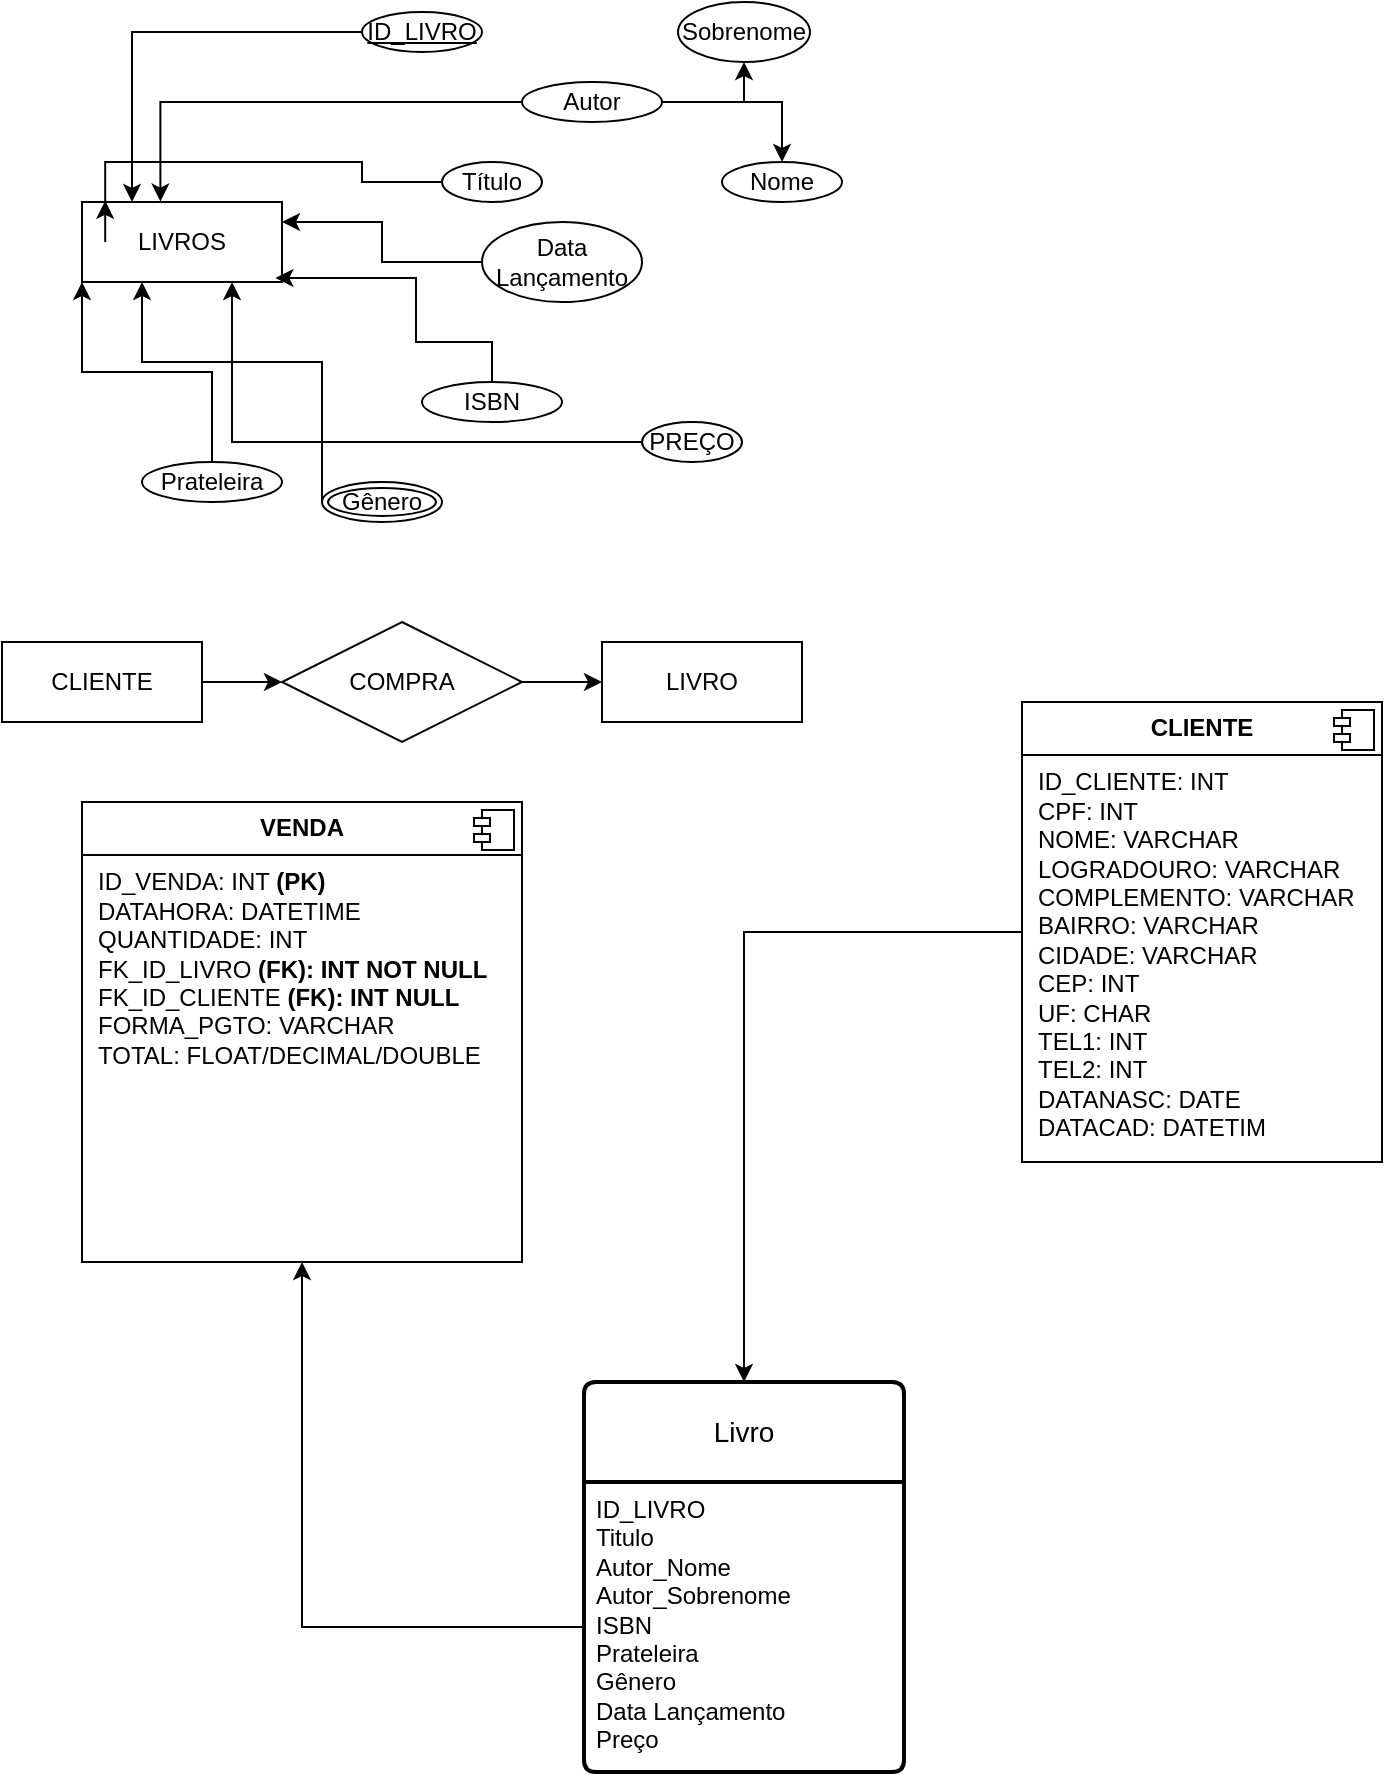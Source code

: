 <mxfile version="26.0.14">
  <diagram name="Página-1" id="mR9d5Los_5aYI7Vdqjmz">
    <mxGraphModel dx="823" dy="512" grid="1" gridSize="10" guides="1" tooltips="1" connect="1" arrows="1" fold="1" page="1" pageScale="1" pageWidth="827" pageHeight="1169" math="0" shadow="0">
      <root>
        <mxCell id="0" />
        <mxCell id="1" parent="0" />
        <mxCell id="FCszZ4dwEKf3vvPIy1Vb-2" value="LIVROS" style="whiteSpace=wrap;html=1;align=center;" parent="1" vertex="1">
          <mxGeometry x="50" y="110" width="100" height="40" as="geometry" />
        </mxCell>
        <mxCell id="FCszZ4dwEKf3vvPIy1Vb-9" value="" style="edgeStyle=orthogonalEdgeStyle;rounded=0;orthogonalLoop=1;jettySize=auto;html=1;" parent="1" source="FCszZ4dwEKf3vvPIy1Vb-5" target="FCszZ4dwEKf3vvPIy1Vb-2" edge="1">
          <mxGeometry relative="1" as="geometry">
            <Array as="points">
              <mxPoint x="170" y="190" />
              <mxPoint x="80" y="190" />
            </Array>
          </mxGeometry>
        </mxCell>
        <mxCell id="FCszZ4dwEKf3vvPIy1Vb-5" value="Gênero" style="ellipse;shape=doubleEllipse;margin=3;whiteSpace=wrap;html=1;align=center;" parent="1" vertex="1">
          <mxGeometry x="170" y="250" width="60" height="20" as="geometry" />
        </mxCell>
        <mxCell id="FCszZ4dwEKf3vvPIy1Vb-7" value="Título" style="ellipse;whiteSpace=wrap;html=1;align=center;" parent="1" vertex="1">
          <mxGeometry x="230" y="90" width="50" height="20" as="geometry" />
        </mxCell>
        <mxCell id="FCszZ4dwEKf3vvPIy1Vb-8" style="edgeStyle=orthogonalEdgeStyle;rounded=0;orthogonalLoop=1;jettySize=auto;html=1;entryX=0.116;entryY=-0.015;entryDx=0;entryDy=0;entryPerimeter=0;" parent="1" source="FCszZ4dwEKf3vvPIy1Vb-7" target="FCszZ4dwEKf3vvPIy1Vb-2" edge="1">
          <mxGeometry relative="1" as="geometry" />
        </mxCell>
        <mxCell id="FCszZ4dwEKf3vvPIy1Vb-11" style="edgeStyle=orthogonalEdgeStyle;rounded=0;orthogonalLoop=1;jettySize=auto;html=1;entryX=0;entryY=1;entryDx=0;entryDy=0;" parent="1" source="FCszZ4dwEKf3vvPIy1Vb-10" target="FCszZ4dwEKf3vvPIy1Vb-2" edge="1">
          <mxGeometry relative="1" as="geometry" />
        </mxCell>
        <mxCell id="FCszZ4dwEKf3vvPIy1Vb-10" value="Prateleira" style="ellipse;whiteSpace=wrap;html=1;align=center;" parent="1" vertex="1">
          <mxGeometry x="80" y="240" width="70" height="20" as="geometry" />
        </mxCell>
        <mxCell id="FCszZ4dwEKf3vvPIy1Vb-15" value="ISBN" style="ellipse;whiteSpace=wrap;html=1;align=center;" parent="1" vertex="1">
          <mxGeometry x="220" y="200" width="70" height="20" as="geometry" />
        </mxCell>
        <mxCell id="FCszZ4dwEKf3vvPIy1Vb-17" style="edgeStyle=orthogonalEdgeStyle;rounded=0;orthogonalLoop=1;jettySize=auto;html=1;entryX=0.967;entryY=0.95;entryDx=0;entryDy=0;entryPerimeter=0;" parent="1" source="FCszZ4dwEKf3vvPIy1Vb-15" target="FCszZ4dwEKf3vvPIy1Vb-2" edge="1">
          <mxGeometry relative="1" as="geometry">
            <Array as="points">
              <mxPoint x="217" y="180" />
            </Array>
          </mxGeometry>
        </mxCell>
        <mxCell id="FCszZ4dwEKf3vvPIy1Vb-20" style="edgeStyle=orthogonalEdgeStyle;rounded=0;orthogonalLoop=1;jettySize=auto;html=1;entryX=0.25;entryY=0;entryDx=0;entryDy=0;" parent="1" source="FCszZ4dwEKf3vvPIy1Vb-18" target="FCszZ4dwEKf3vvPIy1Vb-2" edge="1">
          <mxGeometry relative="1" as="geometry" />
        </mxCell>
        <mxCell id="FCszZ4dwEKf3vvPIy1Vb-18" value="ID_LIVRO" style="ellipse;whiteSpace=wrap;html=1;align=center;fontStyle=4;" parent="1" vertex="1">
          <mxGeometry x="190" y="15" width="60" height="20" as="geometry" />
        </mxCell>
        <mxCell id="FCszZ4dwEKf3vvPIy1Vb-29" value="Nome" style="ellipse;whiteSpace=wrap;html=1;align=center;" parent="1" vertex="1">
          <mxGeometry x="370" y="90" width="60" height="20" as="geometry" />
        </mxCell>
        <mxCell id="FCszZ4dwEKf3vvPIy1Vb-34" style="edgeStyle=orthogonalEdgeStyle;rounded=0;orthogonalLoop=1;jettySize=auto;html=1;" parent="1" source="FCszZ4dwEKf3vvPIy1Vb-30" target="FCszZ4dwEKf3vvPIy1Vb-33" edge="1">
          <mxGeometry relative="1" as="geometry" />
        </mxCell>
        <mxCell id="FCszZ4dwEKf3vvPIy1Vb-35" style="edgeStyle=orthogonalEdgeStyle;rounded=0;orthogonalLoop=1;jettySize=auto;html=1;" parent="1" source="FCszZ4dwEKf3vvPIy1Vb-30" target="FCszZ4dwEKf3vvPIy1Vb-29" edge="1">
          <mxGeometry relative="1" as="geometry" />
        </mxCell>
        <mxCell id="FCszZ4dwEKf3vvPIy1Vb-30" value="Autor" style="ellipse;whiteSpace=wrap;html=1;align=center;" parent="1" vertex="1">
          <mxGeometry x="270" y="50" width="70" height="20" as="geometry" />
        </mxCell>
        <mxCell id="FCszZ4dwEKf3vvPIy1Vb-32" style="edgeStyle=orthogonalEdgeStyle;rounded=0;orthogonalLoop=1;jettySize=auto;html=1;entryX=0.392;entryY=-0.005;entryDx=0;entryDy=0;entryPerimeter=0;" parent="1" source="FCszZ4dwEKf3vvPIy1Vb-30" target="FCszZ4dwEKf3vvPIy1Vb-2" edge="1">
          <mxGeometry relative="1" as="geometry" />
        </mxCell>
        <mxCell id="FCszZ4dwEKf3vvPIy1Vb-33" value="Sobrenome" style="ellipse;whiteSpace=wrap;html=1;align=center;" parent="1" vertex="1">
          <mxGeometry x="348" y="10" width="66" height="30" as="geometry" />
        </mxCell>
        <mxCell id="FCszZ4dwEKf3vvPIy1Vb-38" style="edgeStyle=orthogonalEdgeStyle;rounded=0;orthogonalLoop=1;jettySize=auto;html=1;entryX=1;entryY=0.25;entryDx=0;entryDy=0;" parent="1" source="FCszZ4dwEKf3vvPIy1Vb-37" target="FCszZ4dwEKf3vvPIy1Vb-2" edge="1">
          <mxGeometry relative="1" as="geometry" />
        </mxCell>
        <mxCell id="FCszZ4dwEKf3vvPIy1Vb-37" value="Data Lançamento" style="ellipse;whiteSpace=wrap;html=1;align=center;" parent="1" vertex="1">
          <mxGeometry x="250" y="120" width="80" height="40" as="geometry" />
        </mxCell>
        <mxCell id="FCszZ4dwEKf3vvPIy1Vb-39" style="edgeStyle=orthogonalEdgeStyle;rounded=0;orthogonalLoop=1;jettySize=auto;html=1;exitX=0.5;exitY=1;exitDx=0;exitDy=0;" parent="1" source="FCszZ4dwEKf3vvPIy1Vb-30" target="FCszZ4dwEKf3vvPIy1Vb-30" edge="1">
          <mxGeometry relative="1" as="geometry" />
        </mxCell>
        <mxCell id="FCszZ4dwEKf3vvPIy1Vb-40" value="&lt;p style=&quot;margin:0px;margin-top:6px;text-align:center;&quot;&gt;&lt;b&gt;CLIENTE&lt;/b&gt;&lt;/p&gt;&lt;hr size=&quot;1&quot; style=&quot;border-style:solid;&quot;&gt;&lt;p style=&quot;margin:0px;margin-left:8px;&quot;&gt;ID_CLIENTE: INT&lt;/p&gt;&lt;p style=&quot;margin:0px;margin-left:8px;&quot;&gt;CPF: INT&lt;/p&gt;&lt;p style=&quot;margin:0px;margin-left:8px;&quot;&gt;NOME: VARCHAR&lt;/p&gt;&lt;p style=&quot;margin:0px;margin-left:8px;&quot;&gt;LOGRADOURO: VARCHAR&lt;/p&gt;&lt;p style=&quot;margin:0px;margin-left:8px;&quot;&gt;COMPLEMENTO: VARCHAR&lt;/p&gt;&lt;p style=&quot;margin:0px;margin-left:8px;&quot;&gt;BAIRRO: VARCHAR&lt;/p&gt;&lt;p style=&quot;margin:0px;margin-left:8px;&quot;&gt;CIDADE: VARCHAR&lt;/p&gt;&lt;p style=&quot;margin:0px;margin-left:8px;&quot;&gt;CEP: INT&lt;/p&gt;&lt;p style=&quot;margin:0px;margin-left:8px;&quot;&gt;UF: CHAR&lt;/p&gt;&lt;p style=&quot;margin:0px;margin-left:8px;&quot;&gt;TEL1: INT&lt;/p&gt;&lt;p style=&quot;margin:0px;margin-left:8px;&quot;&gt;TEL2: INT&lt;/p&gt;&lt;p style=&quot;margin:0px;margin-left:8px;&quot;&gt;DATANASC: DATE&lt;/p&gt;&lt;p style=&quot;margin:0px;margin-left:8px;&quot;&gt;DATACAD: DATETIM&lt;/p&gt;&lt;p style=&quot;margin:0px;margin-left:8px;&quot;&gt;&lt;br&gt;&lt;/p&gt;&lt;p style=&quot;margin:0px;margin-left:8px;&quot;&gt;&lt;br&gt;&lt;/p&gt;" style="align=left;overflow=fill;html=1;dropTarget=0;whiteSpace=wrap;" parent="1" vertex="1">
          <mxGeometry x="520" y="360" width="180" height="230" as="geometry" />
        </mxCell>
        <mxCell id="FCszZ4dwEKf3vvPIy1Vb-41" value="" style="shape=component;jettyWidth=8;jettyHeight=4;" parent="FCszZ4dwEKf3vvPIy1Vb-40" vertex="1">
          <mxGeometry x="1" width="20" height="20" relative="1" as="geometry">
            <mxPoint x="-24" y="4" as="offset" />
          </mxGeometry>
        </mxCell>
        <mxCell id="FCszZ4dwEKf3vvPIy1Vb-45" value="" style="edgeStyle=orthogonalEdgeStyle;rounded=0;orthogonalLoop=1;jettySize=auto;html=1;" parent="1" source="FCszZ4dwEKf3vvPIy1Vb-42" target="FCszZ4dwEKf3vvPIy1Vb-43" edge="1">
          <mxGeometry relative="1" as="geometry" />
        </mxCell>
        <mxCell id="FCszZ4dwEKf3vvPIy1Vb-42" value="CLIENTE" style="whiteSpace=wrap;html=1;align=center;" parent="1" vertex="1">
          <mxGeometry x="10" y="330" width="100" height="40" as="geometry" />
        </mxCell>
        <mxCell id="FCszZ4dwEKf3vvPIy1Vb-46" value="" style="edgeStyle=orthogonalEdgeStyle;rounded=0;orthogonalLoop=1;jettySize=auto;html=1;" parent="1" source="FCszZ4dwEKf3vvPIy1Vb-43" target="FCszZ4dwEKf3vvPIy1Vb-44" edge="1">
          <mxGeometry relative="1" as="geometry" />
        </mxCell>
        <mxCell id="FCszZ4dwEKf3vvPIy1Vb-43" value="COMPRA" style="shape=rhombus;perimeter=rhombusPerimeter;whiteSpace=wrap;html=1;align=center;" parent="1" vertex="1">
          <mxGeometry x="150" y="320" width="120" height="60" as="geometry" />
        </mxCell>
        <mxCell id="FCszZ4dwEKf3vvPIy1Vb-44" value="LIVRO" style="whiteSpace=wrap;html=1;align=center;" parent="1" vertex="1">
          <mxGeometry x="310" y="330" width="100" height="40" as="geometry" />
        </mxCell>
        <mxCell id="FCszZ4dwEKf3vvPIy1Vb-49" style="edgeStyle=orthogonalEdgeStyle;rounded=0;orthogonalLoop=1;jettySize=auto;html=1;entryX=0.75;entryY=1;entryDx=0;entryDy=0;" parent="1" source="FCszZ4dwEKf3vvPIy1Vb-47" target="FCszZ4dwEKf3vvPIy1Vb-2" edge="1">
          <mxGeometry relative="1" as="geometry" />
        </mxCell>
        <mxCell id="FCszZ4dwEKf3vvPIy1Vb-47" value="PREÇO" style="ellipse;whiteSpace=wrap;html=1;align=center;" parent="1" vertex="1">
          <mxGeometry x="330" y="220" width="50" height="20" as="geometry" />
        </mxCell>
        <mxCell id="FCszZ4dwEKf3vvPIy1Vb-54" value="&lt;p style=&quot;margin:0px;margin-top:6px;text-align:center;&quot;&gt;&lt;b&gt;VENDA&lt;/b&gt;&lt;/p&gt;&lt;hr size=&quot;1&quot; style=&quot;border-style:solid;&quot;&gt;&lt;p style=&quot;margin:0px;margin-left:8px;&quot;&gt;ID_VENDA: INT &lt;b&gt;(PK)&lt;/b&gt;&lt;/p&gt;&lt;p style=&quot;margin:0px;margin-left:8px;&quot;&gt;DATAHORA: DATETIME&lt;/p&gt;&lt;p style=&quot;margin:0px;margin-left:8px;&quot;&gt;QUANTIDADE: INT&lt;/p&gt;&lt;p style=&quot;margin:0px;margin-left:8px;&quot;&gt;FK_ID_LIVRO &lt;b&gt;(FK): INT NOT NULL&lt;/b&gt;&lt;/p&gt;&lt;p style=&quot;margin:0px;margin-left:8px;&quot;&gt;FK_ID_CLIENTE &lt;b&gt;(FK): INT NULL&lt;/b&gt;&lt;/p&gt;&lt;p style=&quot;margin:0px;margin-left:8px;&quot;&gt;FORMA_PGTO: VARCHAR&lt;/p&gt;&lt;p style=&quot;margin:0px;margin-left:8px;&quot;&gt;TOTAL: FLOAT/DECIMAL/DOUBLE&lt;/p&gt;&lt;p style=&quot;margin:0px;margin-left:8px;&quot;&gt;&lt;br&gt;&lt;/p&gt;&lt;p style=&quot;margin:0px;margin-left:8px;&quot;&gt;&lt;br&gt;&lt;/p&gt;" style="align=left;overflow=fill;html=1;dropTarget=0;whiteSpace=wrap;" parent="1" vertex="1">
          <mxGeometry x="50" y="410" width="220" height="230" as="geometry" />
        </mxCell>
        <mxCell id="FCszZ4dwEKf3vvPIy1Vb-55" value="" style="shape=component;jettyWidth=8;jettyHeight=4;" parent="FCszZ4dwEKf3vvPIy1Vb-54" vertex="1">
          <mxGeometry x="1" width="20" height="20" relative="1" as="geometry">
            <mxPoint x="-24" y="4" as="offset" />
          </mxGeometry>
        </mxCell>
        <mxCell id="FCszZ4dwEKf3vvPIy1Vb-57" style="edgeStyle=orthogonalEdgeStyle;rounded=0;orthogonalLoop=1;jettySize=auto;html=1;" parent="1" source="FCszZ4dwEKf3vvPIy1Vb-24" target="FCszZ4dwEKf3vvPIy1Vb-54" edge="1">
          <mxGeometry relative="1" as="geometry" />
        </mxCell>
        <mxCell id="FzLQQB14tT2tcXXM_ZLi-1" value="" style="edgeStyle=orthogonalEdgeStyle;rounded=0;orthogonalLoop=1;jettySize=auto;html=1;" edge="1" parent="1" source="FCszZ4dwEKf3vvPIy1Vb-40" target="FCszZ4dwEKf3vvPIy1Vb-23">
          <mxGeometry relative="1" as="geometry">
            <mxPoint x="520" y="475" as="sourcePoint" />
            <mxPoint x="270" y="525" as="targetPoint" />
          </mxGeometry>
        </mxCell>
        <mxCell id="FCszZ4dwEKf3vvPIy1Vb-23" value="Livro" style="swimlane;childLayout=stackLayout;horizontal=1;startSize=50;horizontalStack=0;rounded=1;fontSize=14;fontStyle=0;strokeWidth=2;resizeParent=0;resizeLast=1;shadow=0;dashed=0;align=center;arcSize=4;whiteSpace=wrap;html=1;" parent="1" vertex="1">
          <mxGeometry x="301" y="700" width="160" height="195" as="geometry" />
        </mxCell>
        <mxCell id="FCszZ4dwEKf3vvPIy1Vb-24" value="ID_LIVRO&lt;br&gt;Titulo&lt;br&gt;Autor_Nome&lt;div&gt;Autor_Sobrenome&lt;/div&gt;&lt;div&gt;ISBN&lt;/div&gt;&lt;div&gt;Prateleira&lt;br&gt;&lt;/div&gt;&lt;div&gt;Gênero&lt;/div&gt;&lt;div&gt;Data Lançamento&lt;/div&gt;&lt;div&gt;Preço&lt;/div&gt;&lt;div&gt;&lt;div&gt;&lt;br&gt;&lt;/div&gt;&lt;/div&gt;" style="align=left;strokeColor=none;fillColor=none;spacingLeft=4;fontSize=12;verticalAlign=top;resizable=0;rotatable=0;part=1;html=1;" parent="FCszZ4dwEKf3vvPIy1Vb-23" vertex="1">
          <mxGeometry y="50" width="160" height="145" as="geometry" />
        </mxCell>
      </root>
    </mxGraphModel>
  </diagram>
</mxfile>
